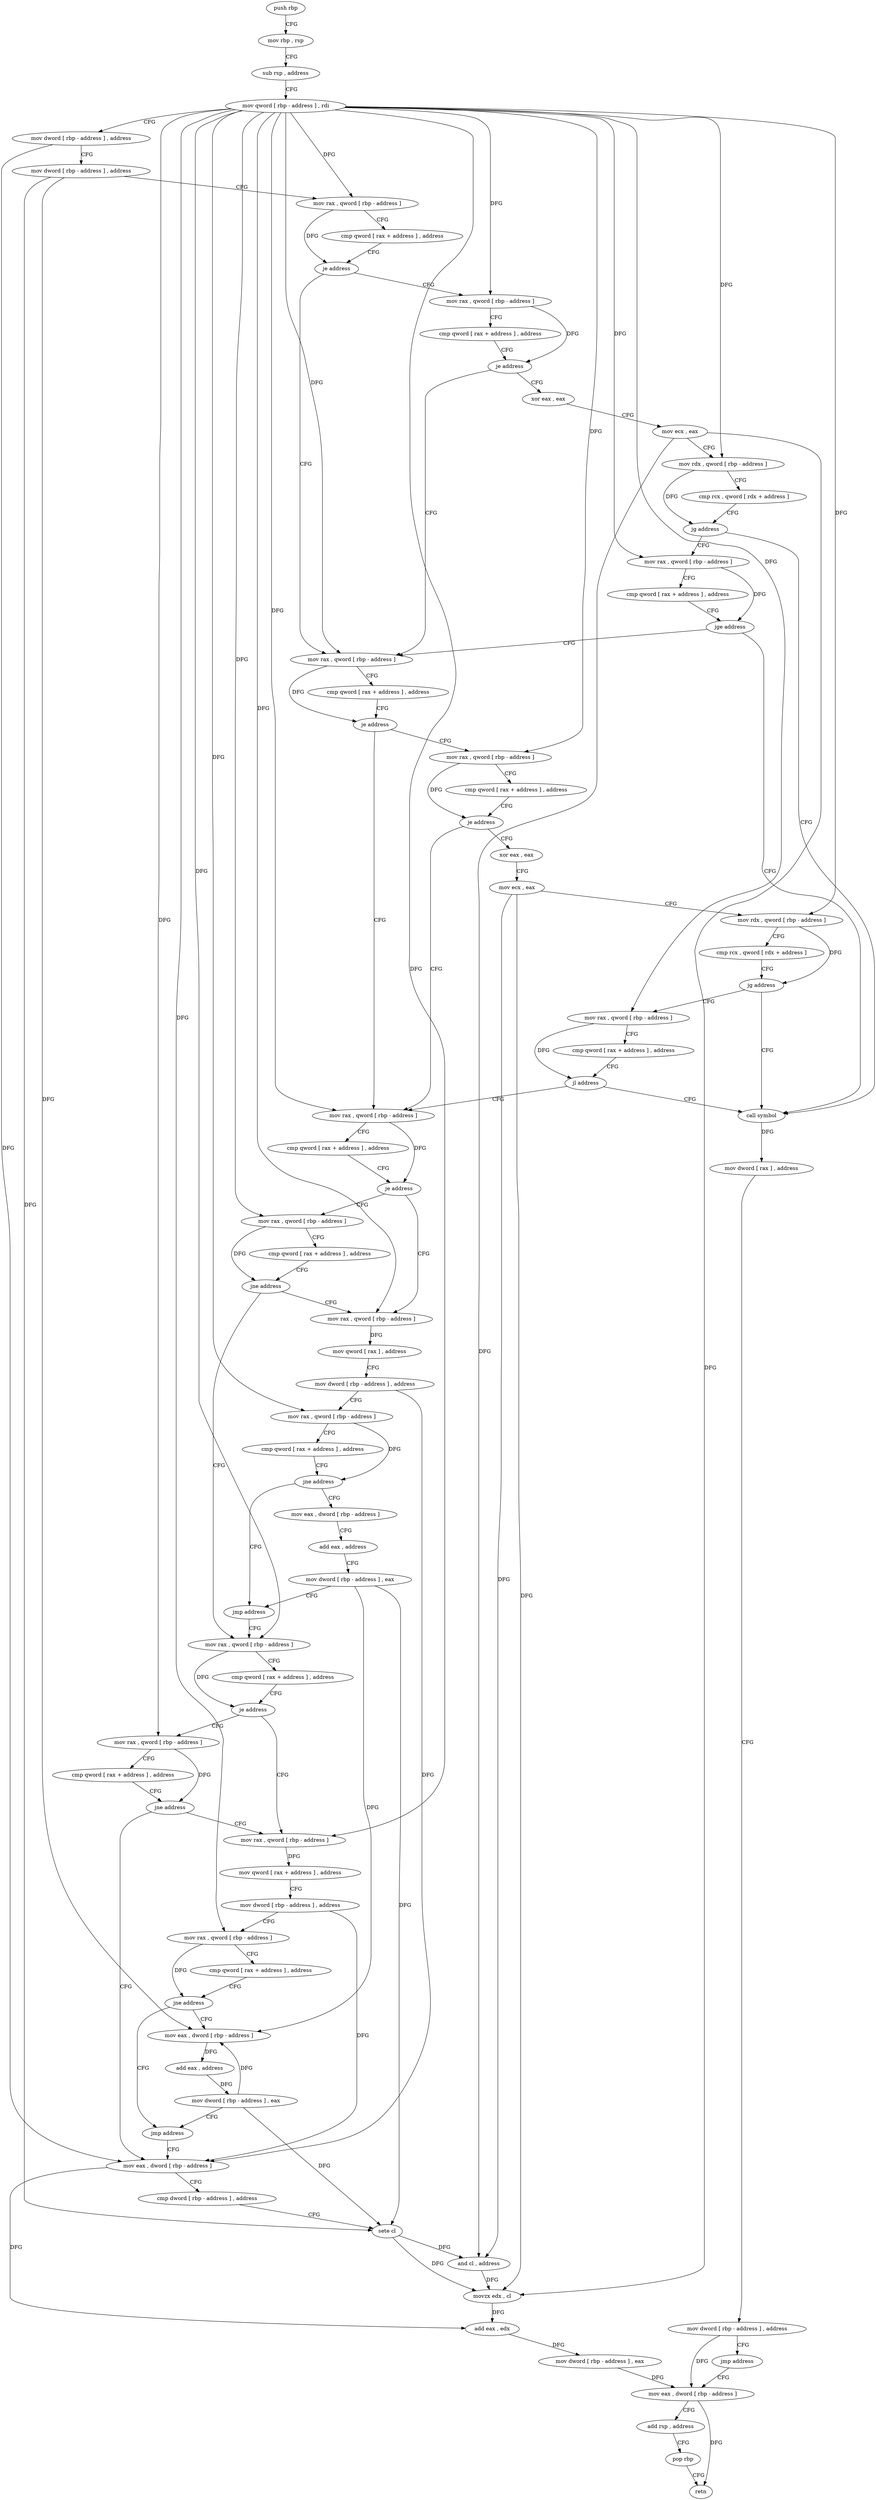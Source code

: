 digraph "func" {
"4293568" [label = "push rbp" ]
"4293569" [label = "mov rbp , rsp" ]
"4293572" [label = "sub rsp , address" ]
"4293576" [label = "mov qword [ rbp - address ] , rdi" ]
"4293580" [label = "mov dword [ rbp - address ] , address" ]
"4293587" [label = "mov dword [ rbp - address ] , address" ]
"4293594" [label = "mov rax , qword [ rbp - address ]" ]
"4293598" [label = "cmp qword [ rax + address ] , address" ]
"4293606" [label = "je address" ]
"4293666" [label = "mov rax , qword [ rbp - address ]" ]
"4293612" [label = "mov rax , qword [ rbp - address ]" ]
"4293670" [label = "cmp qword [ rax + address ] , address" ]
"4293678" [label = "je address" ]
"4293761" [label = "mov rax , qword [ rbp - address ]" ]
"4293684" [label = "mov rax , qword [ rbp - address ]" ]
"4293616" [label = "cmp qword [ rax + address ] , address" ]
"4293624" [label = "je address" ]
"4293630" [label = "xor eax , eax" ]
"4293765" [label = "cmp qword [ rax + address ] , address" ]
"4293773" [label = "je address" ]
"4293797" [label = "mov rax , qword [ rbp - address ]" ]
"4293779" [label = "mov rax , qword [ rbp - address ]" ]
"4293688" [label = "cmp qword [ rax + address ] , address" ]
"4293696" [label = "je address" ]
"4293702" [label = "xor eax , eax" ]
"4293632" [label = "mov ecx , eax" ]
"4293634" [label = "mov rdx , qword [ rbp - address ]" ]
"4293638" [label = "cmp rcx , qword [ rdx + address ]" ]
"4293642" [label = "jg address" ]
"4293738" [label = "call symbol" ]
"4293648" [label = "mov rax , qword [ rbp - address ]" ]
"4293801" [label = "mov qword [ rax ] , address" ]
"4293808" [label = "mov dword [ rbp - address ] , address" ]
"4293815" [label = "mov rax , qword [ rbp - address ]" ]
"4293819" [label = "cmp qword [ rax + address ] , address" ]
"4293827" [label = "jne address" ]
"4293842" [label = "jmp address" ]
"4293833" [label = "mov eax , dword [ rbp - address ]" ]
"4293783" [label = "cmp qword [ rax + address ] , address" ]
"4293791" [label = "jne address" ]
"4293847" [label = "mov rax , qword [ rbp - address ]" ]
"4293704" [label = "mov ecx , eax" ]
"4293706" [label = "mov rdx , qword [ rbp - address ]" ]
"4293710" [label = "cmp rcx , qword [ rdx + address ]" ]
"4293714" [label = "jg address" ]
"4293720" [label = "mov rax , qword [ rbp - address ]" ]
"4293743" [label = "mov dword [ rax ] , address" ]
"4293749" [label = "mov dword [ rbp - address ] , address" ]
"4293756" [label = "jmp address" ]
"4293955" [label = "mov eax , dword [ rbp - address ]" ]
"4293652" [label = "cmp qword [ rax + address ] , address" ]
"4293660" [label = "jge address" ]
"4293836" [label = "add eax , address" ]
"4293839" [label = "mov dword [ rbp - address ] , eax" ]
"4293851" [label = "cmp qword [ rax + address ] , address" ]
"4293859" [label = "je address" ]
"4293883" [label = "mov rax , qword [ rbp - address ]" ]
"4293865" [label = "mov rax , qword [ rbp - address ]" ]
"4293724" [label = "cmp qword [ rax + address ] , address" ]
"4293732" [label = "jl address" ]
"4293958" [label = "add rsp , address" ]
"4293962" [label = "pop rbp" ]
"4293963" [label = "retn" ]
"4293887" [label = "mov qword [ rax + address ] , address" ]
"4293895" [label = "mov dword [ rbp - address ] , address" ]
"4293902" [label = "mov rax , qword [ rbp - address ]" ]
"4293906" [label = "cmp qword [ rax + address ] , address" ]
"4293914" [label = "jne address" ]
"4293929" [label = "jmp address" ]
"4293920" [label = "mov eax , dword [ rbp - address ]" ]
"4293869" [label = "cmp qword [ rax + address ] , address" ]
"4293877" [label = "jne address" ]
"4293934" [label = "mov eax , dword [ rbp - address ]" ]
"4293923" [label = "add eax , address" ]
"4293926" [label = "mov dword [ rbp - address ] , eax" ]
"4293937" [label = "cmp dword [ rbp - address ] , address" ]
"4293941" [label = "sete cl" ]
"4293944" [label = "and cl , address" ]
"4293947" [label = "movzx edx , cl" ]
"4293950" [label = "add eax , edx" ]
"4293952" [label = "mov dword [ rbp - address ] , eax" ]
"4293568" -> "4293569" [ label = "CFG" ]
"4293569" -> "4293572" [ label = "CFG" ]
"4293572" -> "4293576" [ label = "CFG" ]
"4293576" -> "4293580" [ label = "CFG" ]
"4293576" -> "4293594" [ label = "DFG" ]
"4293576" -> "4293666" [ label = "DFG" ]
"4293576" -> "4293612" [ label = "DFG" ]
"4293576" -> "4293761" [ label = "DFG" ]
"4293576" -> "4293684" [ label = "DFG" ]
"4293576" -> "4293634" [ label = "DFG" ]
"4293576" -> "4293797" [ label = "DFG" ]
"4293576" -> "4293815" [ label = "DFG" ]
"4293576" -> "4293779" [ label = "DFG" ]
"4293576" -> "4293706" [ label = "DFG" ]
"4293576" -> "4293648" [ label = "DFG" ]
"4293576" -> "4293847" [ label = "DFG" ]
"4293576" -> "4293720" [ label = "DFG" ]
"4293576" -> "4293883" [ label = "DFG" ]
"4293576" -> "4293902" [ label = "DFG" ]
"4293576" -> "4293865" [ label = "DFG" ]
"4293580" -> "4293587" [ label = "CFG" ]
"4293580" -> "4293934" [ label = "DFG" ]
"4293587" -> "4293594" [ label = "CFG" ]
"4293587" -> "4293920" [ label = "DFG" ]
"4293587" -> "4293941" [ label = "DFG" ]
"4293594" -> "4293598" [ label = "CFG" ]
"4293594" -> "4293606" [ label = "DFG" ]
"4293598" -> "4293606" [ label = "CFG" ]
"4293606" -> "4293666" [ label = "CFG" ]
"4293606" -> "4293612" [ label = "CFG" ]
"4293666" -> "4293670" [ label = "CFG" ]
"4293666" -> "4293678" [ label = "DFG" ]
"4293612" -> "4293616" [ label = "CFG" ]
"4293612" -> "4293624" [ label = "DFG" ]
"4293670" -> "4293678" [ label = "CFG" ]
"4293678" -> "4293761" [ label = "CFG" ]
"4293678" -> "4293684" [ label = "CFG" ]
"4293761" -> "4293765" [ label = "CFG" ]
"4293761" -> "4293773" [ label = "DFG" ]
"4293684" -> "4293688" [ label = "CFG" ]
"4293684" -> "4293696" [ label = "DFG" ]
"4293616" -> "4293624" [ label = "CFG" ]
"4293624" -> "4293666" [ label = "CFG" ]
"4293624" -> "4293630" [ label = "CFG" ]
"4293630" -> "4293632" [ label = "CFG" ]
"4293765" -> "4293773" [ label = "CFG" ]
"4293773" -> "4293797" [ label = "CFG" ]
"4293773" -> "4293779" [ label = "CFG" ]
"4293797" -> "4293801" [ label = "DFG" ]
"4293779" -> "4293783" [ label = "CFG" ]
"4293779" -> "4293791" [ label = "DFG" ]
"4293688" -> "4293696" [ label = "CFG" ]
"4293696" -> "4293761" [ label = "CFG" ]
"4293696" -> "4293702" [ label = "CFG" ]
"4293702" -> "4293704" [ label = "CFG" ]
"4293632" -> "4293634" [ label = "CFG" ]
"4293632" -> "4293944" [ label = "DFG" ]
"4293632" -> "4293947" [ label = "DFG" ]
"4293634" -> "4293638" [ label = "CFG" ]
"4293634" -> "4293642" [ label = "DFG" ]
"4293638" -> "4293642" [ label = "CFG" ]
"4293642" -> "4293738" [ label = "CFG" ]
"4293642" -> "4293648" [ label = "CFG" ]
"4293738" -> "4293743" [ label = "DFG" ]
"4293648" -> "4293652" [ label = "CFG" ]
"4293648" -> "4293660" [ label = "DFG" ]
"4293801" -> "4293808" [ label = "CFG" ]
"4293808" -> "4293815" [ label = "CFG" ]
"4293808" -> "4293934" [ label = "DFG" ]
"4293815" -> "4293819" [ label = "CFG" ]
"4293815" -> "4293827" [ label = "DFG" ]
"4293819" -> "4293827" [ label = "CFG" ]
"4293827" -> "4293842" [ label = "CFG" ]
"4293827" -> "4293833" [ label = "CFG" ]
"4293842" -> "4293847" [ label = "CFG" ]
"4293833" -> "4293836" [ label = "CFG" ]
"4293783" -> "4293791" [ label = "CFG" ]
"4293791" -> "4293847" [ label = "CFG" ]
"4293791" -> "4293797" [ label = "CFG" ]
"4293847" -> "4293851" [ label = "CFG" ]
"4293847" -> "4293859" [ label = "DFG" ]
"4293704" -> "4293706" [ label = "CFG" ]
"4293704" -> "4293944" [ label = "DFG" ]
"4293704" -> "4293947" [ label = "DFG" ]
"4293706" -> "4293710" [ label = "CFG" ]
"4293706" -> "4293714" [ label = "DFG" ]
"4293710" -> "4293714" [ label = "CFG" ]
"4293714" -> "4293738" [ label = "CFG" ]
"4293714" -> "4293720" [ label = "CFG" ]
"4293720" -> "4293724" [ label = "CFG" ]
"4293720" -> "4293732" [ label = "DFG" ]
"4293743" -> "4293749" [ label = "CFG" ]
"4293749" -> "4293756" [ label = "CFG" ]
"4293749" -> "4293955" [ label = "DFG" ]
"4293756" -> "4293955" [ label = "CFG" ]
"4293955" -> "4293958" [ label = "CFG" ]
"4293955" -> "4293963" [ label = "DFG" ]
"4293652" -> "4293660" [ label = "CFG" ]
"4293660" -> "4293738" [ label = "CFG" ]
"4293660" -> "4293666" [ label = "CFG" ]
"4293836" -> "4293839" [ label = "CFG" ]
"4293839" -> "4293842" [ label = "CFG" ]
"4293839" -> "4293920" [ label = "DFG" ]
"4293839" -> "4293941" [ label = "DFG" ]
"4293851" -> "4293859" [ label = "CFG" ]
"4293859" -> "4293883" [ label = "CFG" ]
"4293859" -> "4293865" [ label = "CFG" ]
"4293883" -> "4293887" [ label = "DFG" ]
"4293865" -> "4293869" [ label = "CFG" ]
"4293865" -> "4293877" [ label = "DFG" ]
"4293724" -> "4293732" [ label = "CFG" ]
"4293732" -> "4293761" [ label = "CFG" ]
"4293732" -> "4293738" [ label = "CFG" ]
"4293958" -> "4293962" [ label = "CFG" ]
"4293962" -> "4293963" [ label = "CFG" ]
"4293887" -> "4293895" [ label = "CFG" ]
"4293895" -> "4293902" [ label = "CFG" ]
"4293895" -> "4293934" [ label = "DFG" ]
"4293902" -> "4293906" [ label = "CFG" ]
"4293902" -> "4293914" [ label = "DFG" ]
"4293906" -> "4293914" [ label = "CFG" ]
"4293914" -> "4293929" [ label = "CFG" ]
"4293914" -> "4293920" [ label = "CFG" ]
"4293929" -> "4293934" [ label = "CFG" ]
"4293920" -> "4293923" [ label = "DFG" ]
"4293869" -> "4293877" [ label = "CFG" ]
"4293877" -> "4293934" [ label = "CFG" ]
"4293877" -> "4293883" [ label = "CFG" ]
"4293934" -> "4293937" [ label = "CFG" ]
"4293934" -> "4293950" [ label = "DFG" ]
"4293923" -> "4293926" [ label = "DFG" ]
"4293926" -> "4293929" [ label = "CFG" ]
"4293926" -> "4293920" [ label = "DFG" ]
"4293926" -> "4293941" [ label = "DFG" ]
"4293937" -> "4293941" [ label = "CFG" ]
"4293941" -> "4293944" [ label = "DFG" ]
"4293941" -> "4293947" [ label = "DFG" ]
"4293944" -> "4293947" [ label = "DFG" ]
"4293947" -> "4293950" [ label = "DFG" ]
"4293950" -> "4293952" [ label = "DFG" ]
"4293952" -> "4293955" [ label = "DFG" ]
}
